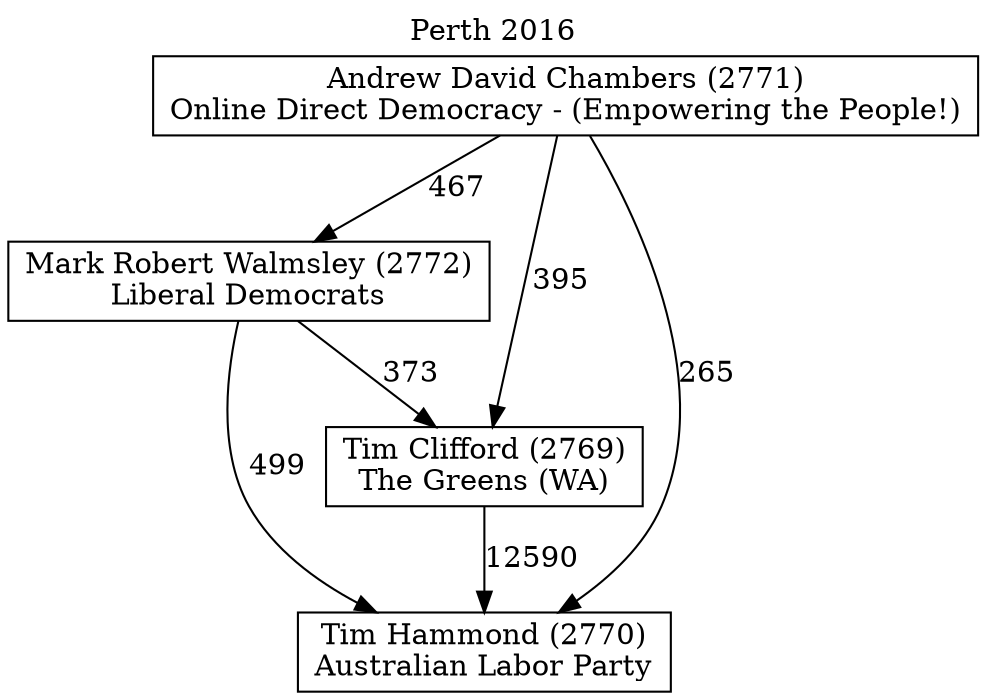 // House preference flow
digraph "Tim Hammond (2770)_Perth_2016" {
	graph [label="Perth 2016" labelloc=t mclimit=10]
	node [shape=box]
	"Mark Robert Walmsley (2772)" [label="Mark Robert Walmsley (2772)
Liberal Democrats"]
	"Andrew David Chambers (2771)" [label="Andrew David Chambers (2771)
Online Direct Democracy - (Empowering the People!)"]
	"Tim Clifford (2769)" [label="Tim Clifford (2769)
The Greens (WA)"]
	"Tim Hammond (2770)" [label="Tim Hammond (2770)
Australian Labor Party"]
	"Mark Robert Walmsley (2772)" -> "Tim Clifford (2769)" [label=373]
	"Andrew David Chambers (2771)" -> "Mark Robert Walmsley (2772)" [label=467]
	"Andrew David Chambers (2771)" -> "Tim Clifford (2769)" [label=395]
	"Andrew David Chambers (2771)" -> "Tim Hammond (2770)" [label=265]
	"Mark Robert Walmsley (2772)" -> "Tim Hammond (2770)" [label=499]
	"Tim Clifford (2769)" -> "Tim Hammond (2770)" [label=12590]
}
